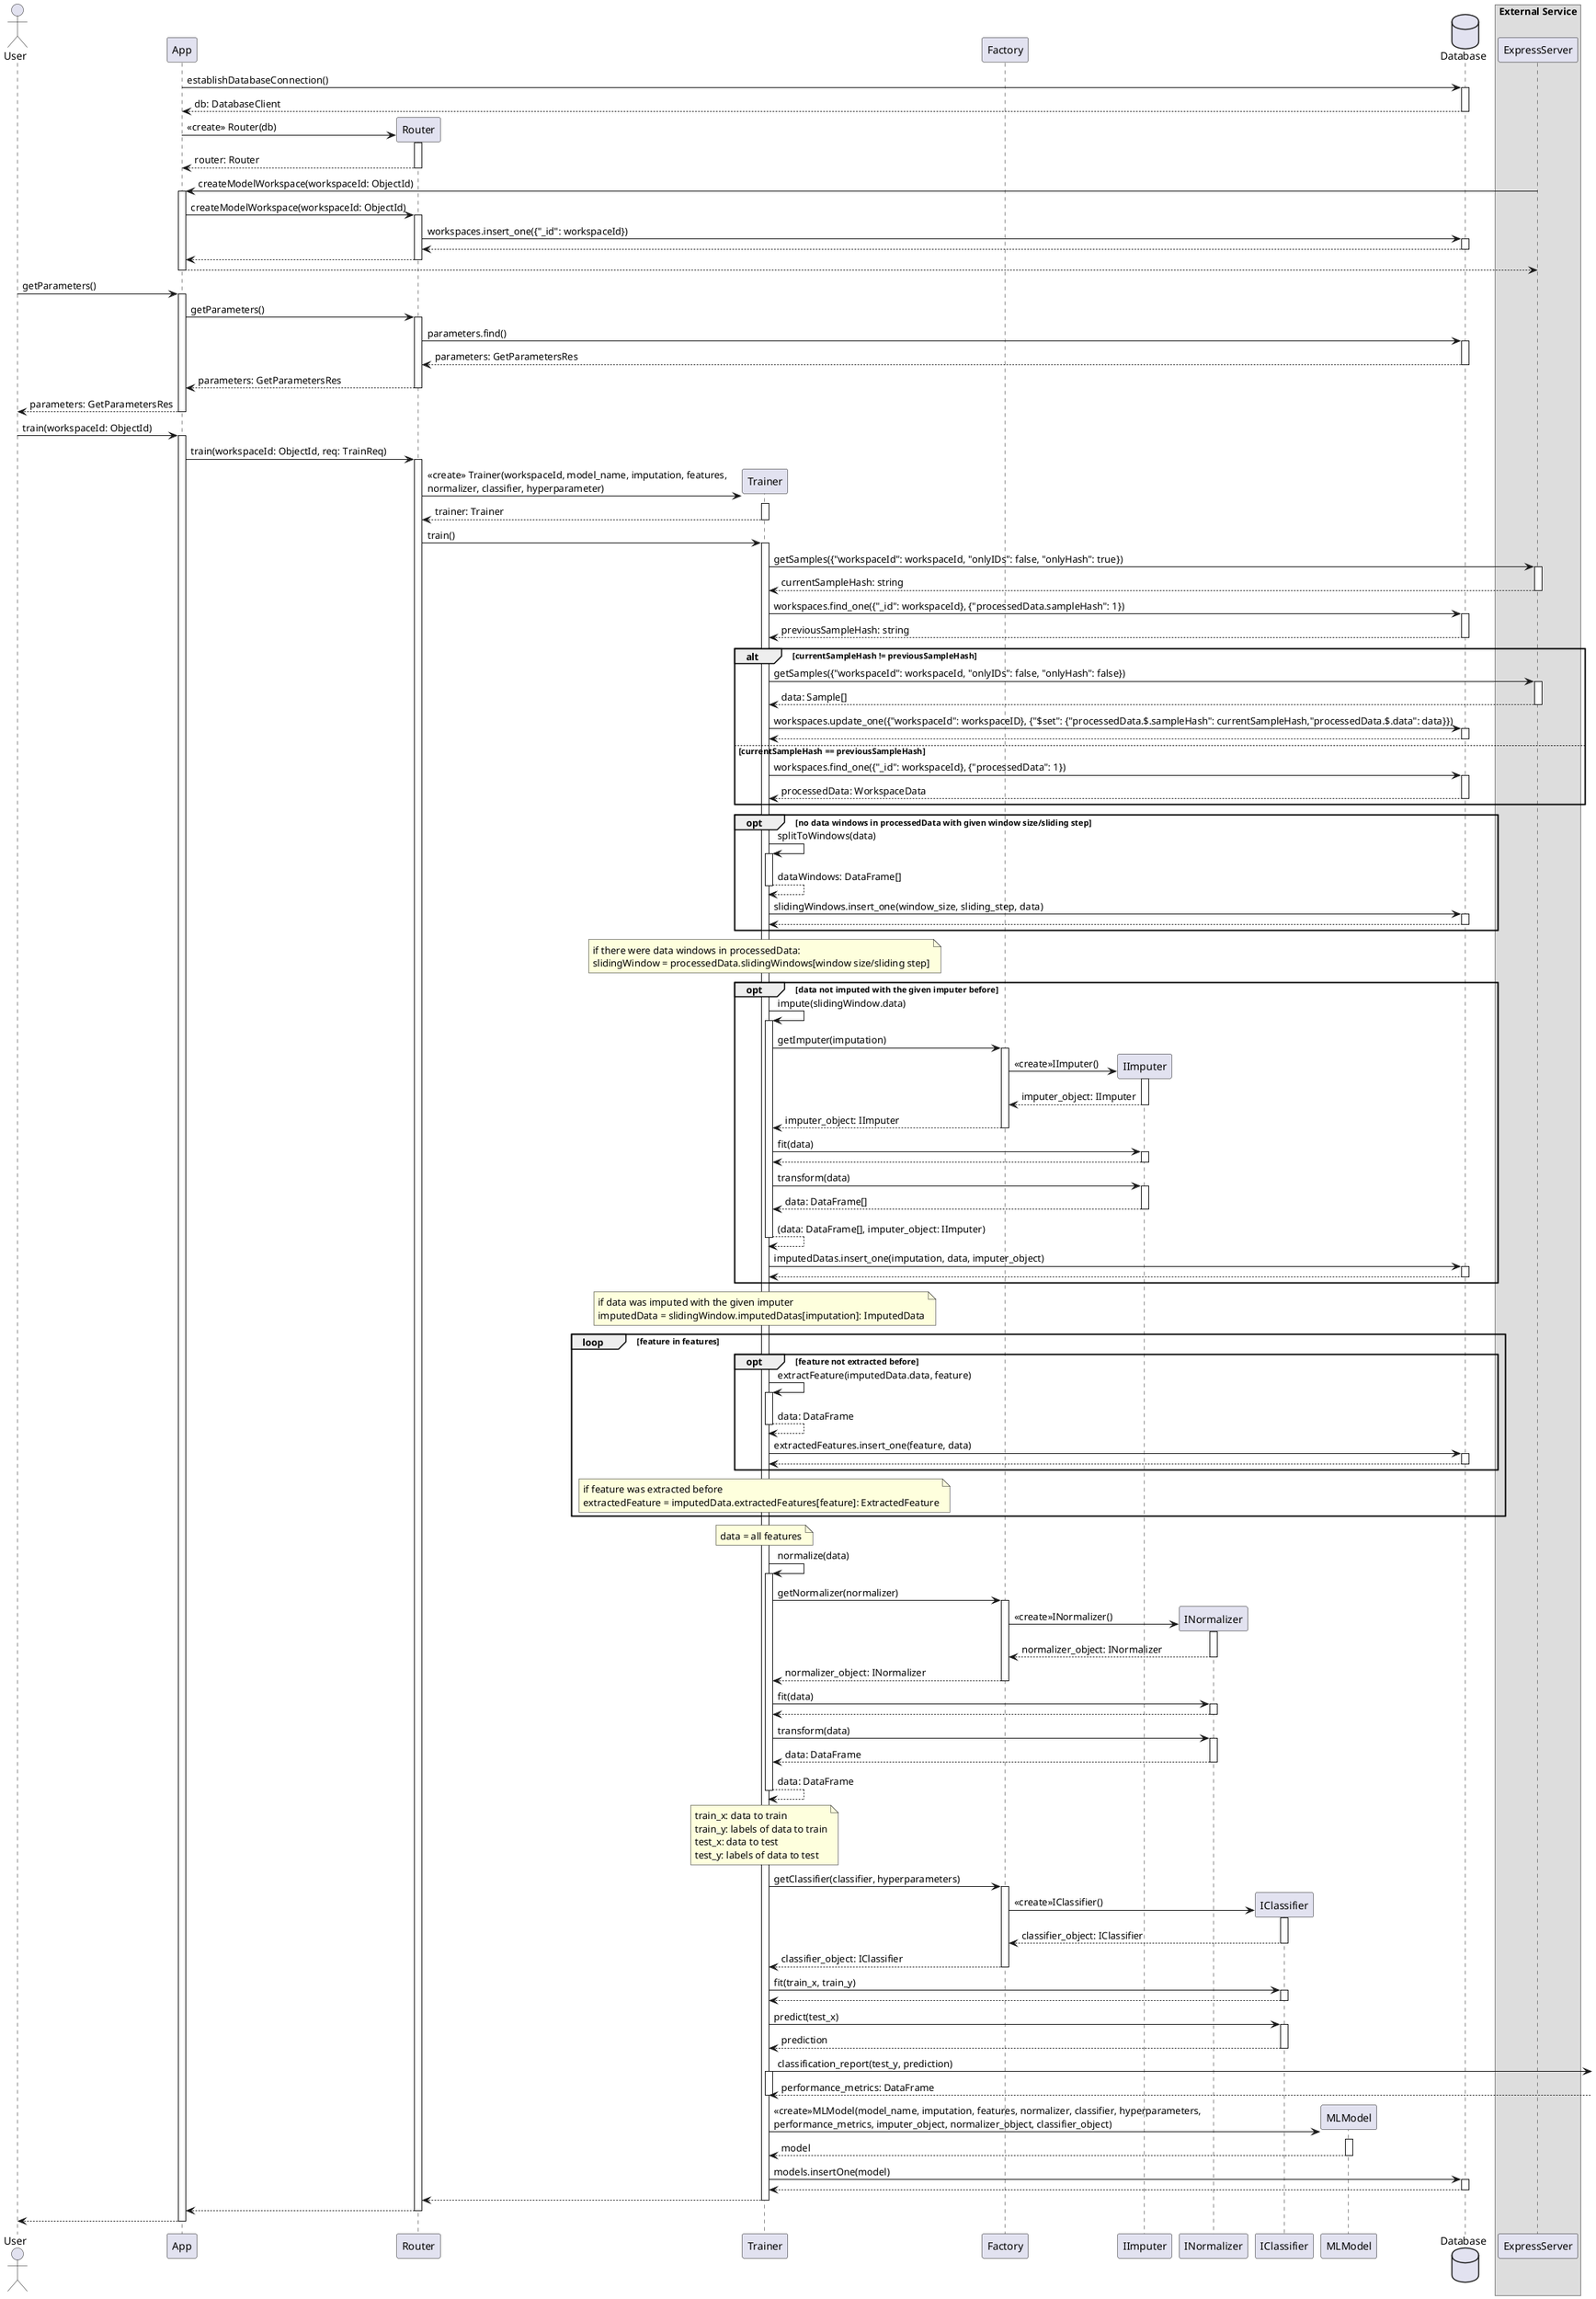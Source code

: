 @startuml Desktop Client - Training a model
autoactivate on

actor User
participant App
participant Router
participant Trainer
participant Factory
participant IImputer
participant INormalizer
participant IClassifier
participant MLModel
database Database
'participant Workspace
box "External Service"
participant ExpressServer
end box

App -> Database : establishDatabaseConnection()
return db: DatabaseClient

create Router
App -> Router: <<create>> Router(db)
return router: Router

ExpressServer -> App: createModelWorkspace(workspaceId: ObjectId)
App -> Router: createModelWorkspace(workspaceId: ObjectId)
Router -> Database: workspaces.insert_one({"_id": workspaceId})
'create Workspace
'Database -> Workspace: <<create>> Workspace()
'return
return
return
return

User -> App: getParameters()
App -> Router: getParameters()
Router -> Database: parameters.find()
return parameters: GetParametersRes
return parameters: GetParametersRes
return parameters: GetParametersRes

User -> App: train(workspaceId: ObjectId)
App -> Router: train(workspaceId: ObjectId, req: TrainReq)
create Trainer
Router -> Trainer: <<create>> Trainer(workspaceId, model_name, imputation, features, \nnormalizer, classifier, hyperparameter)
return trainer: Trainer
Router -> Trainer: train()

Trainer -> ExpressServer: getSamples({"workspaceId": workspaceId, "onlyIDs": false, "onlyHash": true})
return currentSampleHash: string

Trainer -> Database: workspaces.find_one({"_id": workspaceId}, {"processedData.sampleHash": 1})
return previousSampleHash: string

alt currentSampleHash != previousSampleHash
    Trainer -> ExpressServer: getSamples({"workspaceId": workspaceId, "onlyIDs": false, "onlyHash": false})
    return data: Sample[]
    Trainer -> Database: workspaces.update_one({"workspaceId": workspaceID}, {"$set": {"processedData.$.sampleHash": currentSampleHash,"processedData.$.data": data}})
    return

else currentSampleHash == previousSampleHash
    Trainer -> Database: workspaces.find_one({"_id": workspaceId}, {"processedData": 1})
    return processedData: WorkspaceData
end

opt no data windows in processedData with given window size/sliding step
    Trainer -> Trainer: splitToWindows(data)
    return dataWindows: DataFrame[]
    Trainer -> Database: slidingWindows.insert_one(window_size, sliding_step, data)
    return
end 
note over Trainer
if there were data windows in processedData:
slidingWindow = processedData.slidingWindows[window size/sliding step]
end note

opt data not imputed with the given imputer before
    Trainer -> Trainer: impute(slidingWindow.data)
    Trainer -> Factory: getImputer(imputation)
    create IImputer
    Factory -> IImputer: <<create>>IImputer()
    return imputer_object: IImputer
    return imputer_object: IImputer
    Trainer -> IImputer: fit(data)
    return
    Trainer -> IImputer: transform(data)
    return data: DataFrame[]
    return (data: DataFrame[], imputer_object: IImputer)
    Trainer -> Database: imputedDatas.insert_one(imputation, data, imputer_object)
    return
end
note over Trainer
if data was imputed with the given imputer 
imputedData = slidingWindow.imputedDatas[imputation]: ImputedData
end note

loop feature in features
    opt feature not extracted before
        Trainer -> Trainer: extractFeature(imputedData.data, feature)
        return data: DataFrame
        Trainer -> Database: extractedFeatures.insert_one(feature, data)
        return  
    end
    note over Trainer
    if feature was extracted before
    extractedFeature = imputedData.extractedFeatures[feature]: ExtractedFeature
    end note
end
note over Trainer
data = all features
end note

Trainer -> Trainer: normalize(data)
Trainer -> Factory: getNormalizer(normalizer)
create INormalizer
Factory -> INormalizer: <<create>>INormalizer()
return normalizer_object: INormalizer
return normalizer_object: INormalizer
Trainer -> INormalizer: fit(data)
return 
Trainer -> INormalizer: transform(data)
return data: DataFrame
return data: DataFrame

' complete note
note over Trainer
train_x: data to train
train_y: labels of data to train
test_x: data to test
test_y: labels of data to test
end note

Trainer -> Factory: getClassifier(classifier, hyperparameters)
create IClassifier
Factory -> IClassifier: <<create>>IClassifier()
return classifier_object: IClassifier
return classifier_object: IClassifier
Trainer -> IClassifier: fit(train_x, train_y)
return
Trainer -> IClassifier: predict(test_x)
return prediction

Trainer ->] : classification_report(test_y, prediction)
return performance_metrics: DataFrame

create MLModel
Trainer -> MLModel: <<create>>MLModel(model_name, imputation, features, normalizer, classifier, hyperparameters,\nperformance_metrics, imputer_object, normalizer_object, classifier_object)
return model
Trainer -> Database: models.insertOne(model)
return
return
return
return

@enduml